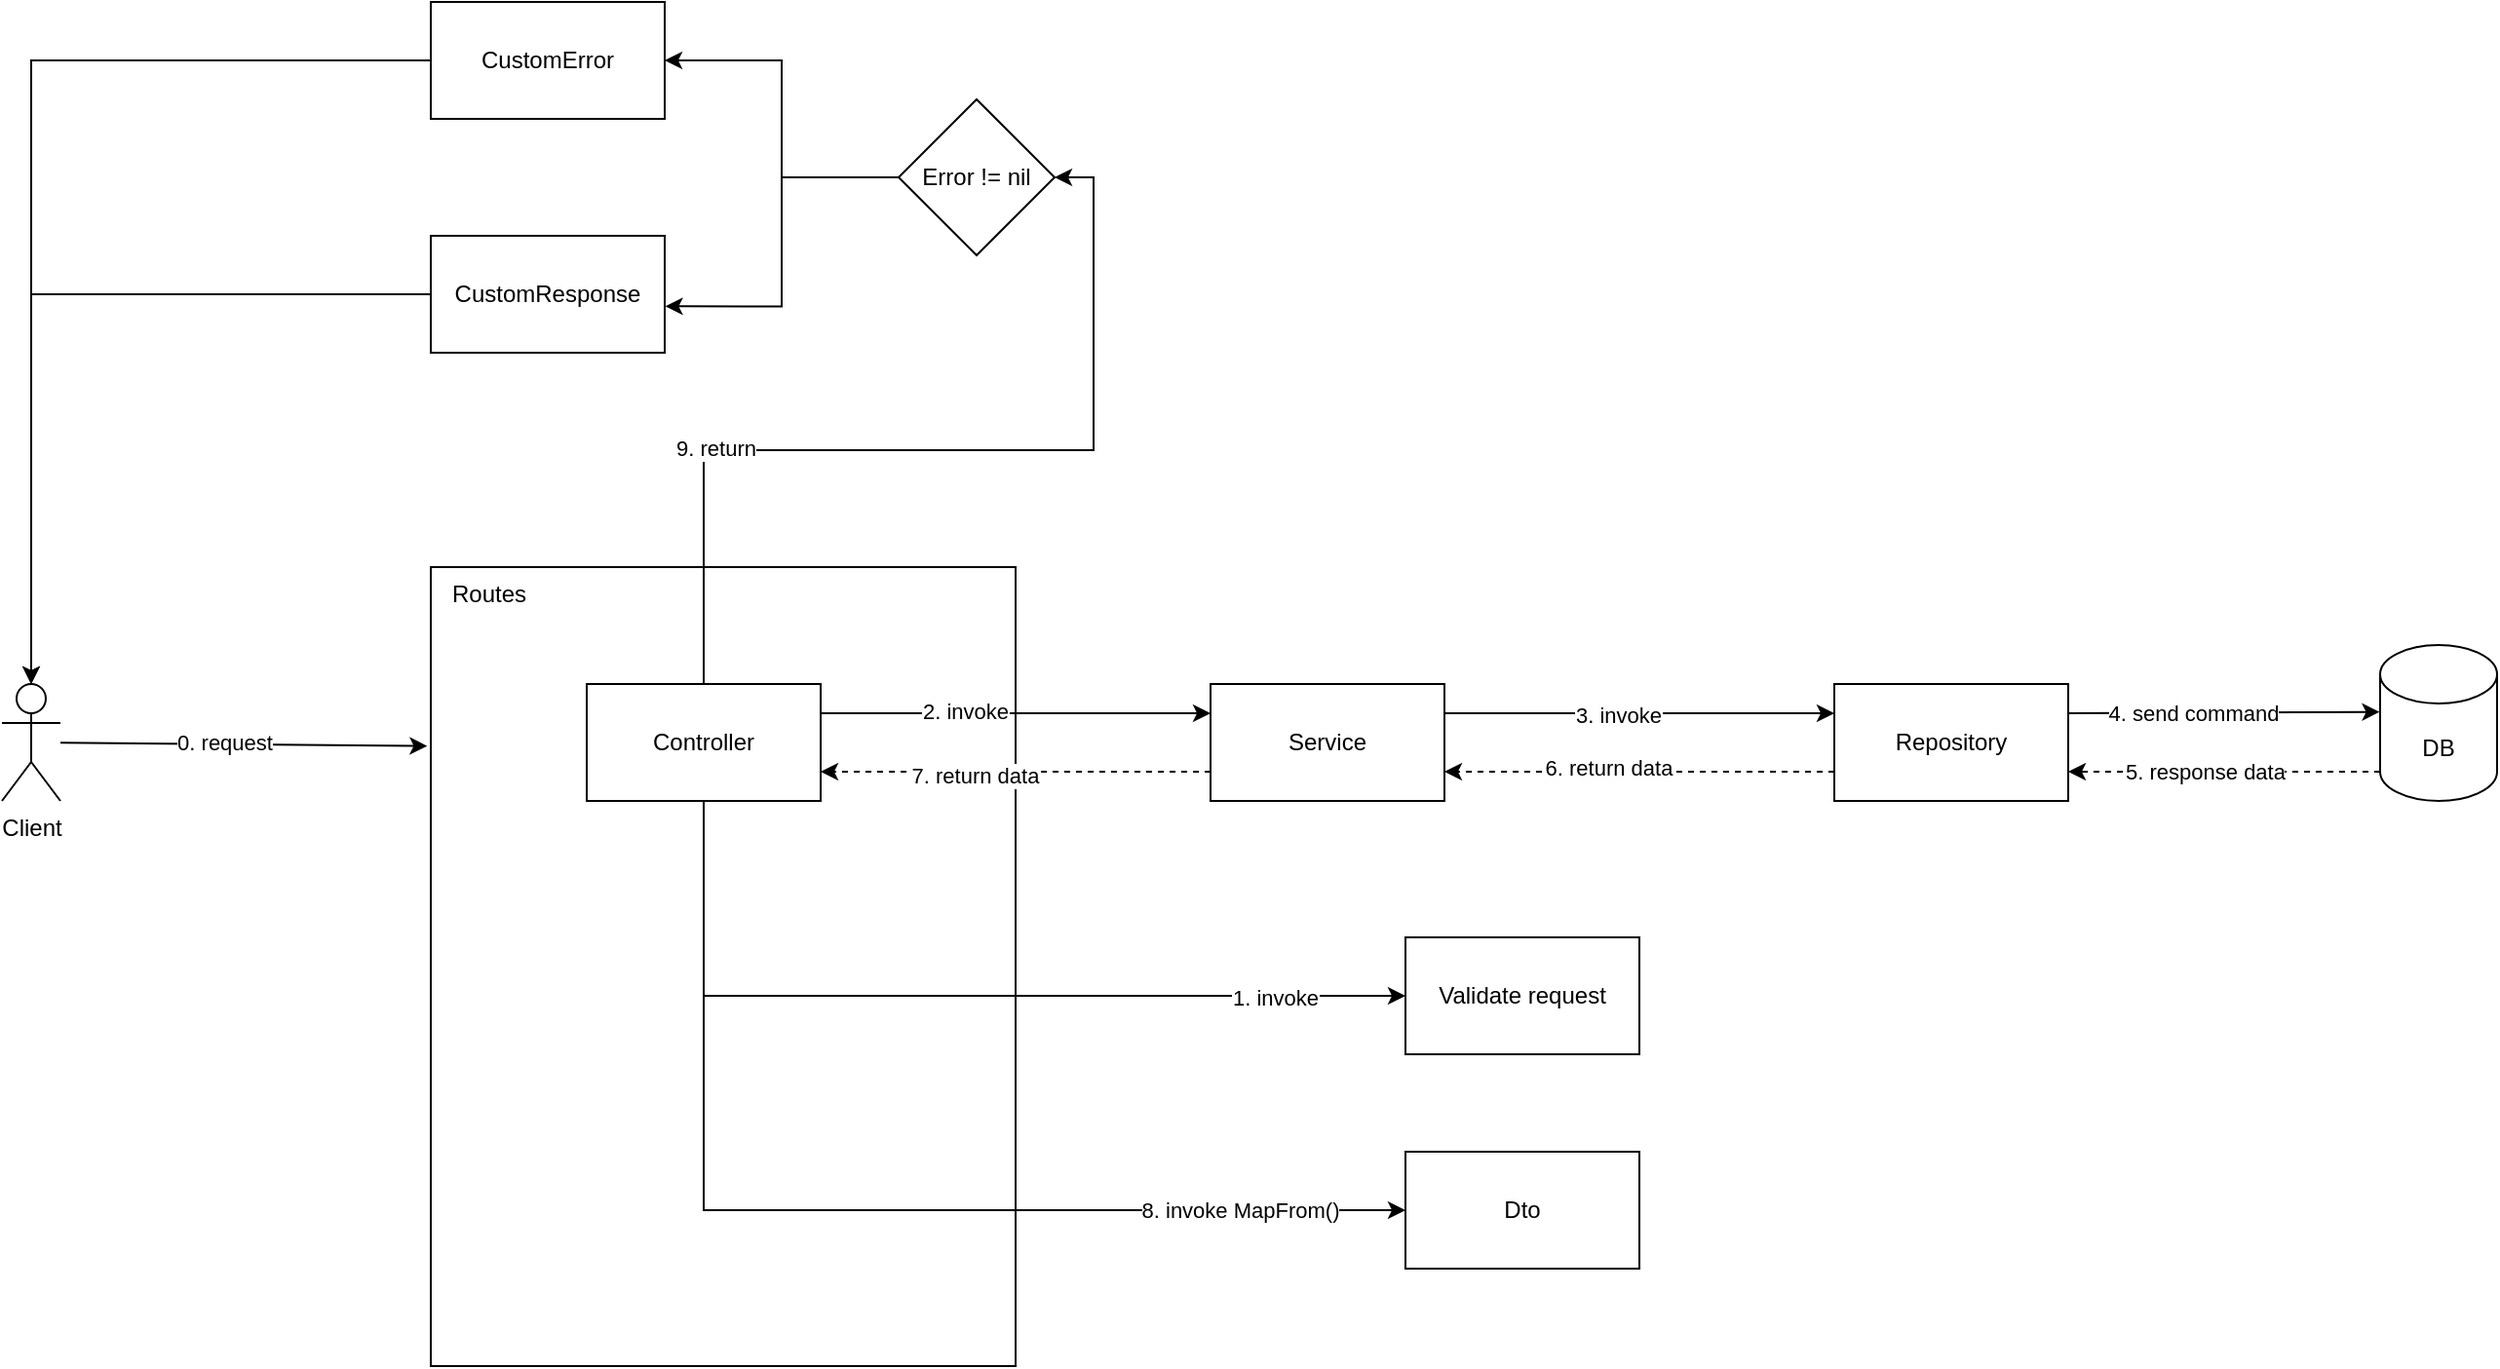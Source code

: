 <mxfile version="21.0.8" type="google"><diagram name="Page-1" id="AJF8z7sQ8D2Txsjzjxq4"><mxGraphModel grid="1" page="1" gridSize="10" guides="1" tooltips="1" connect="1" arrows="1" fold="1" pageScale="1" pageWidth="850" pageHeight="1100" math="0" shadow="0"><root><mxCell id="0"/><mxCell id="1" parent="0"/><mxCell id="1J9Zo5gDR_Usl_0abprK-31" value="" style="group" connectable="0" vertex="1" parent="1"><mxGeometry x="420" y="450" width="300" height="410" as="geometry"/></mxCell><mxCell id="1J9Zo5gDR_Usl_0abprK-28" value="" style="rounded=0;whiteSpace=wrap;html=1;" vertex="1" parent="1J9Zo5gDR_Usl_0abprK-31"><mxGeometry width="300" height="410" as="geometry"/></mxCell><mxCell id="1J9Zo5gDR_Usl_0abprK-30" value="Routes" style="text;html=1;strokeColor=none;fillColor=none;align=center;verticalAlign=middle;whiteSpace=wrap;rounded=0;" vertex="1" parent="1J9Zo5gDR_Usl_0abprK-31"><mxGeometry width="60" height="27.703" as="geometry"/></mxCell><mxCell id="1J9Zo5gDR_Usl_0abprK-1" value="Client" style="shape=umlActor;verticalLabelPosition=bottom;verticalAlign=top;html=1;outlineConnect=0;" vertex="1" parent="1"><mxGeometry x="200" y="510" width="30" height="60" as="geometry"/></mxCell><mxCell id="1J9Zo5gDR_Usl_0abprK-4" value="" style="endArrow=classic;html=1;rounded=0;entryX=-0.006;entryY=0.224;entryDx=0;entryDy=0;entryPerimeter=0;" edge="1" parent="1" source="1J9Zo5gDR_Usl_0abprK-1" target="1J9Zo5gDR_Usl_0abprK-28"><mxGeometry width="50" height="50" relative="1" as="geometry"><mxPoint x="460" y="530" as="sourcePoint"/><mxPoint x="500" y="540" as="targetPoint"/></mxGeometry></mxCell><mxCell id="1J9Zo5gDR_Usl_0abprK-5" value="0. request" style="edgeLabel;html=1;align=center;verticalAlign=middle;resizable=0;points=[];" connectable="0" vertex="1" parent="1J9Zo5gDR_Usl_0abprK-4"><mxGeometry x="-0.11" y="1" relative="1" as="geometry"><mxPoint as="offset"/></mxGeometry></mxCell><mxCell id="1J9Zo5gDR_Usl_0abprK-35" style="edgeStyle=orthogonalEdgeStyle;rounded=0;orthogonalLoop=1;jettySize=auto;html=1;" edge="1" parent="1" source="1J9Zo5gDR_Usl_0abprK-6" target="1J9Zo5gDR_Usl_0abprK-36"><mxGeometry relative="1" as="geometry"><mxPoint x="1100" y="710" as="targetPoint"/><Array as="points"><mxPoint x="560" y="390"/><mxPoint x="760" y="390"/><mxPoint x="760" y="250"/></Array></mxGeometry></mxCell><mxCell id="1J9Zo5gDR_Usl_0abprK-47" value="9. return" style="edgeLabel;html=1;align=center;verticalAlign=middle;resizable=0;points=[];" connectable="0" vertex="1" parent="1J9Zo5gDR_Usl_0abprK-35"><mxGeometry x="-0.476" y="1" relative="1" as="geometry"><mxPoint as="offset"/></mxGeometry></mxCell><mxCell id="1J9Zo5gDR_Usl_0abprK-42" style="edgeStyle=orthogonalEdgeStyle;rounded=0;orthogonalLoop=1;jettySize=auto;html=1;entryX=0;entryY=0.5;entryDx=0;entryDy=0;" edge="1" parent="1" source="1J9Zo5gDR_Usl_0abprK-6" target="1J9Zo5gDR_Usl_0abprK-41"><mxGeometry relative="1" as="geometry"><Array as="points"><mxPoint x="560" y="670"/></Array></mxGeometry></mxCell><mxCell id="1J9Zo5gDR_Usl_0abprK-43" value="1. invoke" style="edgeLabel;html=1;align=center;verticalAlign=middle;resizable=0;points=[];" connectable="0" vertex="1" parent="1J9Zo5gDR_Usl_0abprK-42"><mxGeometry x="0.708" y="-1" relative="1" as="geometry"><mxPoint as="offset"/></mxGeometry></mxCell><mxCell id="1J9Zo5gDR_Usl_0abprK-45" style="edgeStyle=orthogonalEdgeStyle;rounded=0;orthogonalLoop=1;jettySize=auto;html=1;entryX=0;entryY=0.5;entryDx=0;entryDy=0;" edge="1" parent="1" source="1J9Zo5gDR_Usl_0abprK-6" target="1J9Zo5gDR_Usl_0abprK-44"><mxGeometry relative="1" as="geometry"><Array as="points"><mxPoint x="560" y="780"/></Array></mxGeometry></mxCell><mxCell id="1J9Zo5gDR_Usl_0abprK-46" value="8. invoke MapFrom()" style="edgeLabel;html=1;align=center;verticalAlign=middle;resizable=0;points=[];" connectable="0" vertex="1" parent="1J9Zo5gDR_Usl_0abprK-45"><mxGeometry x="0.702" relative="1" as="geometry"><mxPoint as="offset"/></mxGeometry></mxCell><mxCell id="1J9Zo5gDR_Usl_0abprK-6" value="Controller" style="rounded=0;whiteSpace=wrap;html=1;" vertex="1" parent="1"><mxGeometry x="500" y="510" width="120" height="60" as="geometry"/></mxCell><mxCell id="1J9Zo5gDR_Usl_0abprK-7" value="Service" style="rounded=0;whiteSpace=wrap;html=1;" vertex="1" parent="1"><mxGeometry x="820" y="510" width="120" height="60" as="geometry"/></mxCell><mxCell id="1J9Zo5gDR_Usl_0abprK-8" value="Repository" style="rounded=0;whiteSpace=wrap;html=1;" vertex="1" parent="1"><mxGeometry x="1140" y="510" width="120" height="60" as="geometry"/></mxCell><mxCell id="1J9Zo5gDR_Usl_0abprK-10" value="" style="endArrow=classic;html=1;rounded=0;exitX=1;exitY=0.25;exitDx=0;exitDy=0;entryX=0;entryY=0.25;entryDx=0;entryDy=0;" edge="1" parent="1" source="1J9Zo5gDR_Usl_0abprK-6" target="1J9Zo5gDR_Usl_0abprK-7"><mxGeometry width="50" height="50" relative="1" as="geometry"><mxPoint x="750" y="610" as="sourcePoint"/><mxPoint x="800" y="560" as="targetPoint"/></mxGeometry></mxCell><mxCell id="1J9Zo5gDR_Usl_0abprK-13" value="2. invoke" style="edgeLabel;html=1;align=center;verticalAlign=middle;resizable=0;points=[];" connectable="0" vertex="1" parent="1J9Zo5gDR_Usl_0abprK-10"><mxGeometry x="-0.26" y="1" relative="1" as="geometry"><mxPoint as="offset"/></mxGeometry></mxCell><mxCell id="1J9Zo5gDR_Usl_0abprK-12" value="" style="endArrow=classic;html=1;rounded=0;exitX=0;exitY=0.75;exitDx=0;exitDy=0;entryX=1;entryY=0.75;entryDx=0;entryDy=0;dashed=1;" edge="1" parent="1" source="1J9Zo5gDR_Usl_0abprK-7" target="1J9Zo5gDR_Usl_0abprK-6"><mxGeometry width="50" height="50" relative="1" as="geometry"><mxPoint x="750" y="610" as="sourcePoint"/><mxPoint x="800" y="560" as="targetPoint"/></mxGeometry></mxCell><mxCell id="1J9Zo5gDR_Usl_0abprK-14" value="7. return data" style="edgeLabel;html=1;align=center;verticalAlign=middle;resizable=0;points=[];" connectable="0" vertex="1" parent="1J9Zo5gDR_Usl_0abprK-12"><mxGeometry x="0.21" y="2" relative="1" as="geometry"><mxPoint as="offset"/></mxGeometry></mxCell><mxCell id="1J9Zo5gDR_Usl_0abprK-15" value="" style="endArrow=classic;html=1;rounded=0;exitX=1;exitY=0.25;exitDx=0;exitDy=0;entryX=0;entryY=0.25;entryDx=0;entryDy=0;" edge="1" parent="1" source="1J9Zo5gDR_Usl_0abprK-7" target="1J9Zo5gDR_Usl_0abprK-8"><mxGeometry width="50" height="50" relative="1" as="geometry"><mxPoint x="750" y="610" as="sourcePoint"/><mxPoint x="800" y="560" as="targetPoint"/></mxGeometry></mxCell><mxCell id="1J9Zo5gDR_Usl_0abprK-16" value="3. invoke" style="edgeLabel;html=1;align=center;verticalAlign=middle;resizable=0;points=[];" connectable="0" vertex="1" parent="1J9Zo5gDR_Usl_0abprK-15"><mxGeometry x="-0.11" y="-1" relative="1" as="geometry"><mxPoint as="offset"/></mxGeometry></mxCell><mxCell id="1J9Zo5gDR_Usl_0abprK-17" value="DB" style="shape=cylinder3;whiteSpace=wrap;html=1;boundedLbl=1;backgroundOutline=1;size=15;" vertex="1" parent="1"><mxGeometry x="1420" y="490" width="60" height="80" as="geometry"/></mxCell><mxCell id="1J9Zo5gDR_Usl_0abprK-18" value="" style="endArrow=classic;html=1;rounded=0;exitX=1;exitY=0.25;exitDx=0;exitDy=0;entryX=-0.004;entryY=0.429;entryDx=0;entryDy=0;entryPerimeter=0;" edge="1" parent="1" source="1J9Zo5gDR_Usl_0abprK-8" target="1J9Zo5gDR_Usl_0abprK-17"><mxGeometry width="50" height="50" relative="1" as="geometry"><mxPoint x="930" y="600" as="sourcePoint"/><mxPoint x="980" y="550" as="targetPoint"/></mxGeometry></mxCell><mxCell id="1J9Zo5gDR_Usl_0abprK-19" value="4. send command" style="edgeLabel;html=1;align=center;verticalAlign=middle;resizable=0;points=[];" connectable="0" vertex="1" parent="1J9Zo5gDR_Usl_0abprK-18"><mxGeometry x="-0.2" relative="1" as="geometry"><mxPoint as="offset"/></mxGeometry></mxCell><mxCell id="1J9Zo5gDR_Usl_0abprK-21" value="" style="endArrow=classic;html=1;rounded=0;exitX=0;exitY=1;exitDx=0;exitDy=-15;exitPerimeter=0;entryX=1;entryY=0.75;entryDx=0;entryDy=0;dashed=1;" edge="1" parent="1" source="1J9Zo5gDR_Usl_0abprK-17" target="1J9Zo5gDR_Usl_0abprK-8"><mxGeometry width="50" height="50" relative="1" as="geometry"><mxPoint x="930" y="600" as="sourcePoint"/><mxPoint x="980" y="550" as="targetPoint"/></mxGeometry></mxCell><mxCell id="1J9Zo5gDR_Usl_0abprK-22" value="5. response data" style="edgeLabel;html=1;align=center;verticalAlign=middle;resizable=0;points=[];" connectable="0" vertex="1" parent="1J9Zo5gDR_Usl_0abprK-21"><mxGeometry x="0.126" relative="1" as="geometry"><mxPoint as="offset"/></mxGeometry></mxCell><mxCell id="1J9Zo5gDR_Usl_0abprK-24" value="" style="endArrow=classic;html=1;rounded=0;exitX=0;exitY=0.75;exitDx=0;exitDy=0;entryX=1;entryY=0.75;entryDx=0;entryDy=0;dashed=1;" edge="1" parent="1" source="1J9Zo5gDR_Usl_0abprK-8" target="1J9Zo5gDR_Usl_0abprK-7"><mxGeometry width="50" height="50" relative="1" as="geometry"><mxPoint x="930" y="600" as="sourcePoint"/><mxPoint x="980" y="550" as="targetPoint"/></mxGeometry></mxCell><mxCell id="1J9Zo5gDR_Usl_0abprK-25" value="6. return data" style="edgeLabel;html=1;align=center;verticalAlign=middle;resizable=0;points=[];" connectable="0" vertex="1" parent="1J9Zo5gDR_Usl_0abprK-24"><mxGeometry x="0.16" y="-2" relative="1" as="geometry"><mxPoint as="offset"/></mxGeometry></mxCell><mxCell id="1J9Zo5gDR_Usl_0abprK-39" style="edgeStyle=orthogonalEdgeStyle;rounded=0;orthogonalLoop=1;jettySize=auto;html=1;" edge="1" parent="1" source="1J9Zo5gDR_Usl_0abprK-33" target="1J9Zo5gDR_Usl_0abprK-1"><mxGeometry relative="1" as="geometry"/></mxCell><mxCell id="1J9Zo5gDR_Usl_0abprK-33" value="CustomError" style="rounded=0;whiteSpace=wrap;html=1;" vertex="1" parent="1"><mxGeometry x="420" y="160" width="120" height="60" as="geometry"/></mxCell><mxCell id="1J9Zo5gDR_Usl_0abprK-40" style="edgeStyle=orthogonalEdgeStyle;rounded=0;orthogonalLoop=1;jettySize=auto;html=1;" edge="1" parent="1" source="1J9Zo5gDR_Usl_0abprK-34" target="1J9Zo5gDR_Usl_0abprK-1"><mxGeometry relative="1" as="geometry"/></mxCell><mxCell id="1J9Zo5gDR_Usl_0abprK-34" value="CustomResponse" style="rounded=0;whiteSpace=wrap;html=1;" vertex="1" parent="1"><mxGeometry x="420" y="280" width="120" height="60" as="geometry"/></mxCell><mxCell id="1J9Zo5gDR_Usl_0abprK-37" style="edgeStyle=orthogonalEdgeStyle;rounded=0;orthogonalLoop=1;jettySize=auto;html=1;entryX=1;entryY=0.5;entryDx=0;entryDy=0;" edge="1" parent="1" source="1J9Zo5gDR_Usl_0abprK-36" target="1J9Zo5gDR_Usl_0abprK-33"><mxGeometry relative="1" as="geometry"/></mxCell><mxCell id="1J9Zo5gDR_Usl_0abprK-38" style="edgeStyle=orthogonalEdgeStyle;rounded=0;orthogonalLoop=1;jettySize=auto;html=1;entryX=1.002;entryY=0.603;entryDx=0;entryDy=0;entryPerimeter=0;" edge="1" parent="1" source="1J9Zo5gDR_Usl_0abprK-36" target="1J9Zo5gDR_Usl_0abprK-34"><mxGeometry relative="1" as="geometry"/></mxCell><mxCell id="1J9Zo5gDR_Usl_0abprK-36" value="Error != nil" style="rhombus;whiteSpace=wrap;html=1;" vertex="1" parent="1"><mxGeometry x="660" y="210" width="80" height="80" as="geometry"/></mxCell><mxCell id="1J9Zo5gDR_Usl_0abprK-41" value="Validate request" style="rounded=0;whiteSpace=wrap;html=1;" vertex="1" parent="1"><mxGeometry x="920" y="640" width="120" height="60" as="geometry"/></mxCell><mxCell id="1J9Zo5gDR_Usl_0abprK-44" value="Dto" style="rounded=0;whiteSpace=wrap;html=1;" vertex="1" parent="1"><mxGeometry x="920" y="750" width="120" height="60" as="geometry"/></mxCell></root></mxGraphModel></diagram></mxfile>
